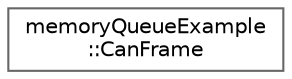 digraph "Graphical Class Hierarchy"
{
 // LATEX_PDF_SIZE
  bgcolor="transparent";
  edge [fontname=Helvetica,fontsize=10,labelfontname=Helvetica,labelfontsize=10];
  node [fontname=Helvetica,fontsize=10,shape=box,height=0.2,width=0.4];
  rankdir="LR";
  Node0 [id="Node000000",label="memoryQueueExample\l::CanFrame",height=0.2,width=0.4,color="grey40", fillcolor="white", style="filled",URL="$d0/df9/structmemoryQueueExample_1_1CanFrame.html",tooltip=" "];
}
